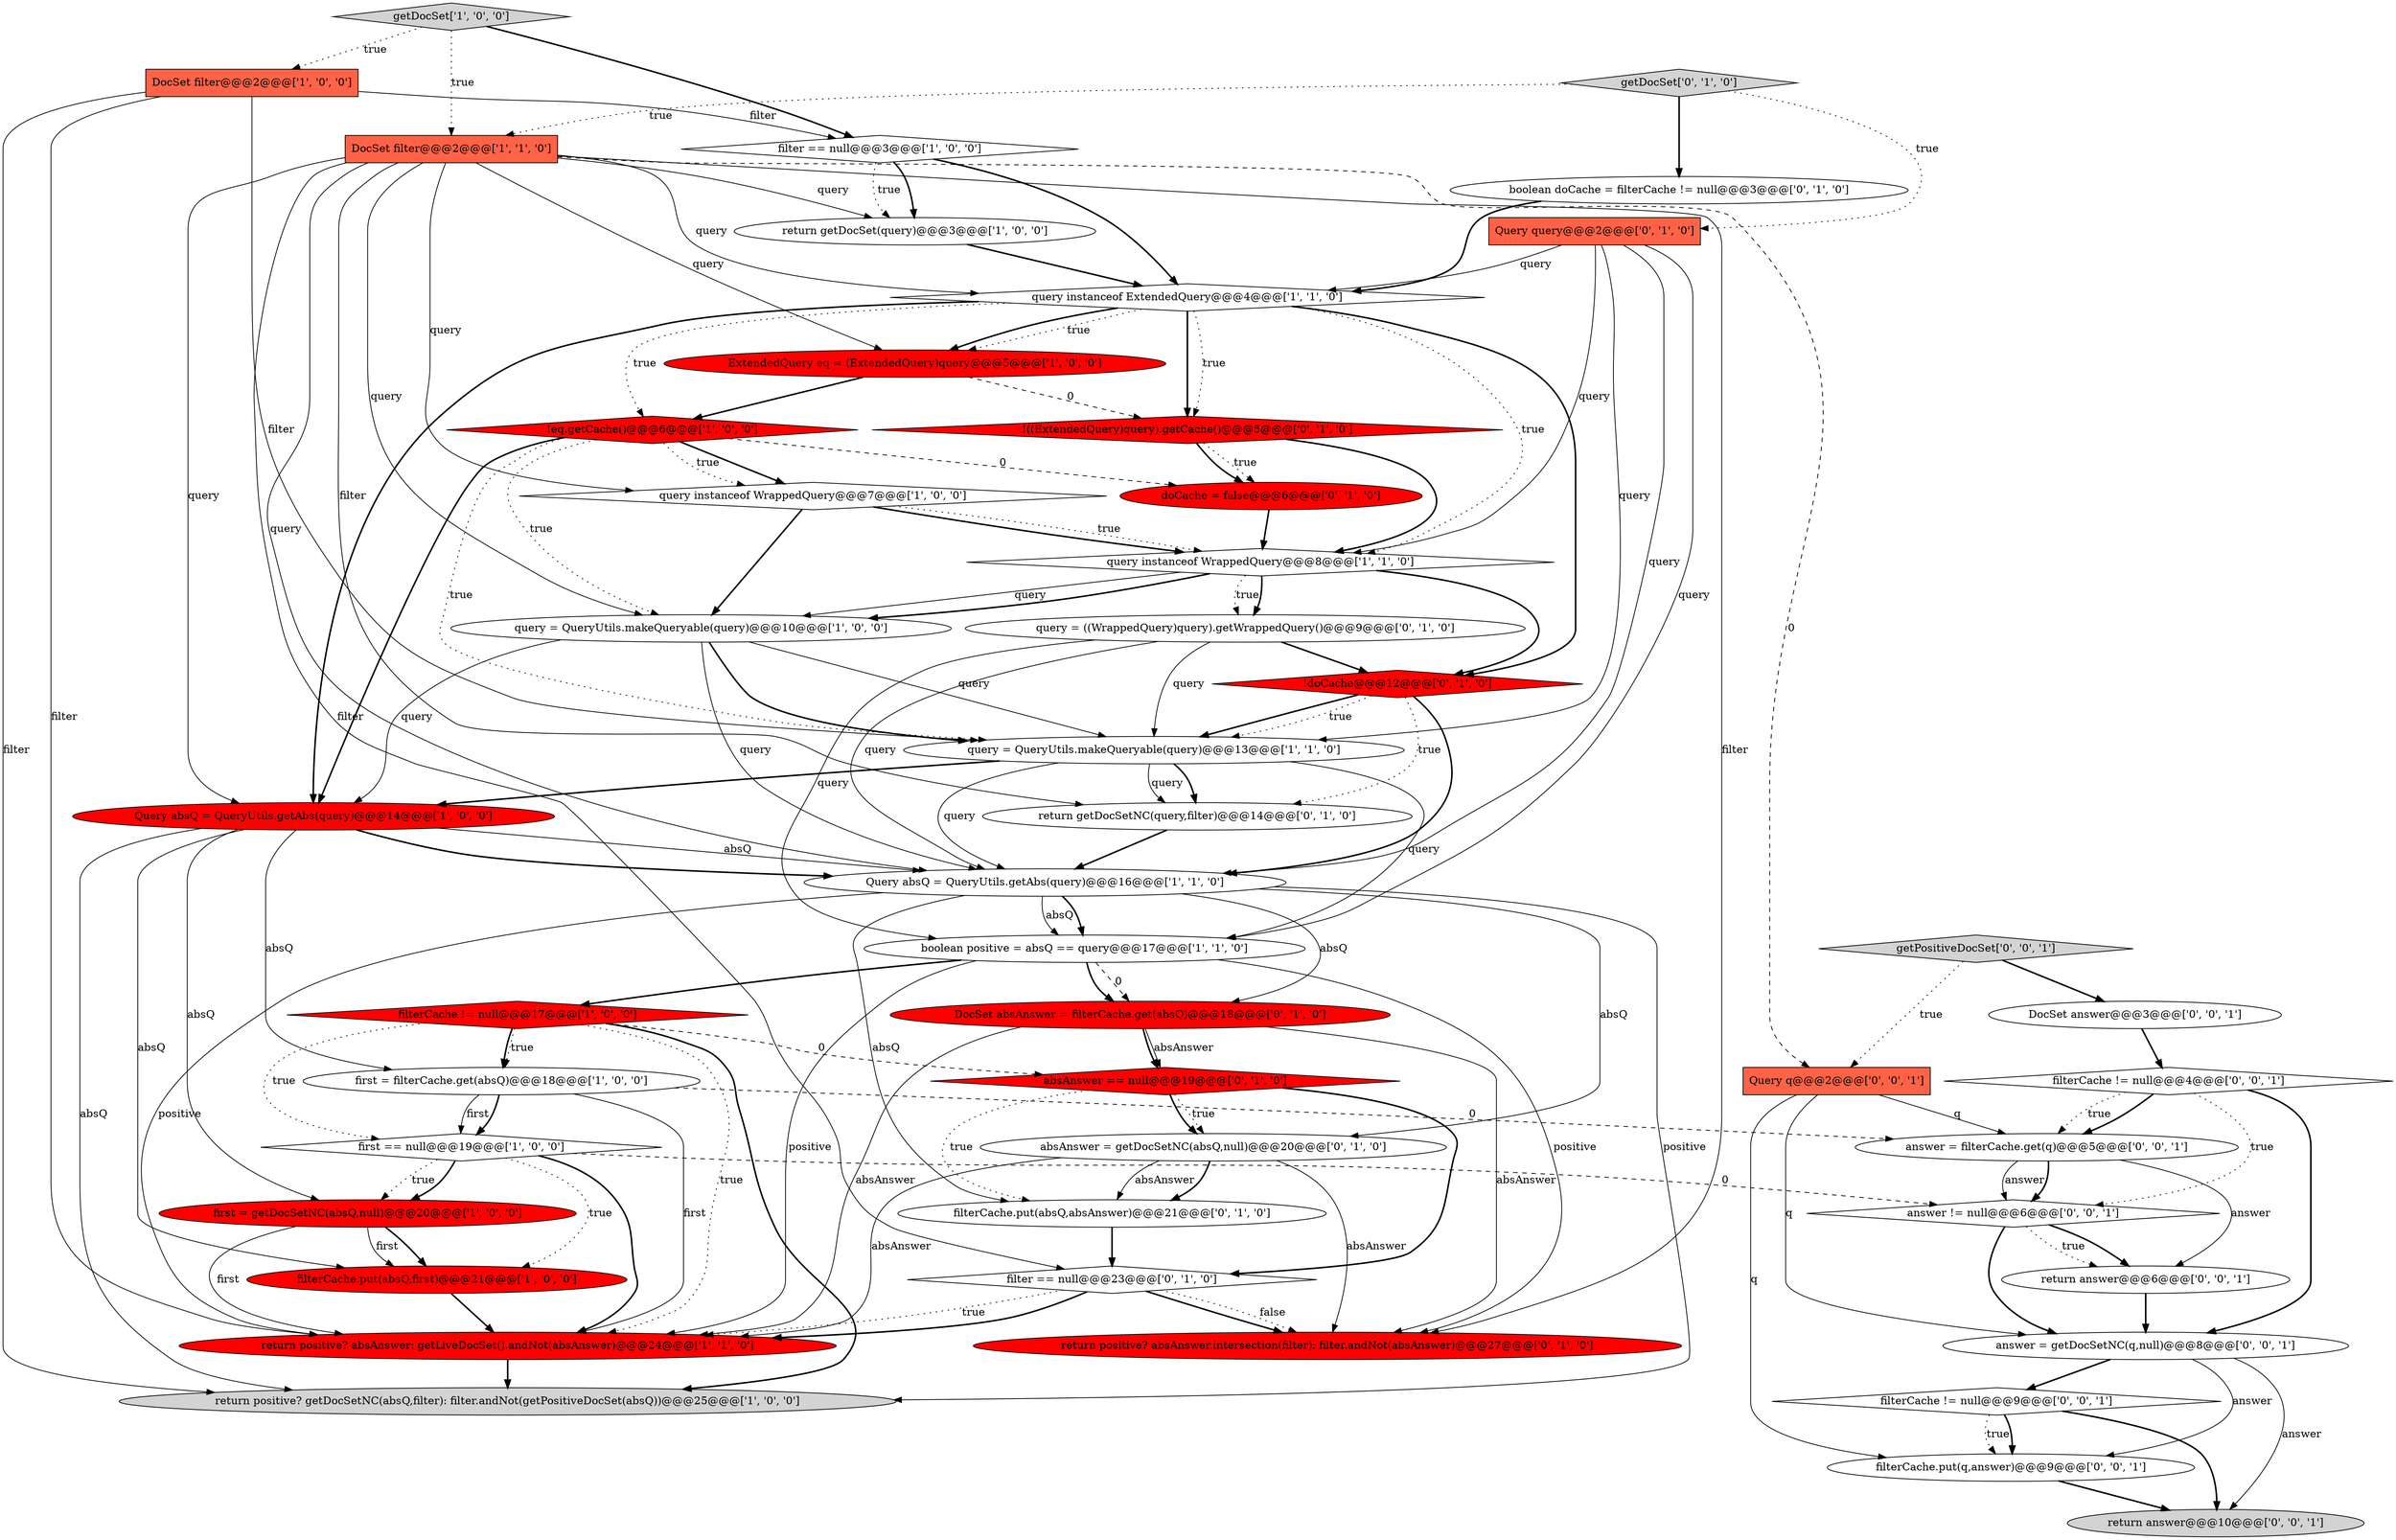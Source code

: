 digraph {
19 [style = filled, label = "query instanceof WrappedQuery@@@7@@@['1', '0', '0']", fillcolor = white, shape = diamond image = "AAA0AAABBB1BBB"];
6 [style = filled, label = "ExtendedQuery eq = (ExtendedQuery)query@@@5@@@['1', '0', '0']", fillcolor = red, shape = ellipse image = "AAA1AAABBB1BBB"];
10 [style = filled, label = "Query absQ = QueryUtils.getAbs(query)@@@14@@@['1', '0', '0']", fillcolor = red, shape = ellipse image = "AAA1AAABBB1BBB"];
34 [style = filled, label = "!((ExtendedQuery)query).getCache()@@@5@@@['0', '1', '0']", fillcolor = red, shape = diamond image = "AAA1AAABBB2BBB"];
30 [style = filled, label = "absAnswer == null@@@19@@@['0', '1', '0']", fillcolor = red, shape = diamond image = "AAA1AAABBB2BBB"];
21 [style = filled, label = "query instanceof ExtendedQuery@@@4@@@['1', '1', '0']", fillcolor = white, shape = diamond image = "AAA0AAABBB1BBB"];
46 [style = filled, label = "answer = filterCache.get(q)@@@5@@@['0', '0', '1']", fillcolor = white, shape = ellipse image = "AAA0AAABBB3BBB"];
24 [style = filled, label = "absAnswer = getDocSetNC(absQ,null)@@@20@@@['0', '1', '0']", fillcolor = white, shape = ellipse image = "AAA0AAABBB2BBB"];
45 [style = filled, label = "answer != null@@@6@@@['0', '0', '1']", fillcolor = white, shape = diamond image = "AAA0AAABBB3BBB"];
29 [style = filled, label = "doCache = false@@@6@@@['0', '1', '0']", fillcolor = red, shape = ellipse image = "AAA1AAABBB2BBB"];
15 [style = filled, label = "filterCache.put(absQ,first)@@@21@@@['1', '0', '0']", fillcolor = red, shape = ellipse image = "AAA1AAABBB1BBB"];
31 [style = filled, label = "filterCache.put(absQ,absAnswer)@@@21@@@['0', '1', '0']", fillcolor = white, shape = ellipse image = "AAA0AAABBB2BBB"];
18 [style = filled, label = "first == null@@@19@@@['1', '0', '0']", fillcolor = white, shape = diamond image = "AAA0AAABBB1BBB"];
14 [style = filled, label = "DocSet filter@@@2@@@['1', '1', '0']", fillcolor = tomato, shape = box image = "AAA0AAABBB1BBB"];
5 [style = filled, label = "first = getDocSetNC(absQ,null)@@@20@@@['1', '0', '0']", fillcolor = red, shape = ellipse image = "AAA1AAABBB1BBB"];
16 [style = filled, label = "!eq.getCache()@@@6@@@['1', '0', '0']", fillcolor = red, shape = diamond image = "AAA1AAABBB1BBB"];
23 [style = filled, label = "getDocSet['0', '1', '0']", fillcolor = lightgray, shape = diamond image = "AAA0AAABBB2BBB"];
17 [style = filled, label = "first = filterCache.get(absQ)@@@18@@@['1', '0', '0']", fillcolor = white, shape = ellipse image = "AAA0AAABBB1BBB"];
36 [style = filled, label = "Query q@@@2@@@['0', '0', '1']", fillcolor = tomato, shape = box image = "AAA0AAABBB3BBB"];
11 [style = filled, label = "getDocSet['1', '0', '0']", fillcolor = lightgray, shape = diamond image = "AAA0AAABBB1BBB"];
9 [style = filled, label = "query instanceof WrappedQuery@@@8@@@['1', '1', '0']", fillcolor = white, shape = diamond image = "AAA0AAABBB1BBB"];
40 [style = filled, label = "answer = getDocSetNC(q,null)@@@8@@@['0', '0', '1']", fillcolor = white, shape = ellipse image = "AAA0AAABBB3BBB"];
1 [style = filled, label = "query = QueryUtils.makeQueryable(query)@@@13@@@['1', '1', '0']", fillcolor = white, shape = ellipse image = "AAA0AAABBB1BBB"];
20 [style = filled, label = "query = QueryUtils.makeQueryable(query)@@@10@@@['1', '0', '0']", fillcolor = white, shape = ellipse image = "AAA0AAABBB1BBB"];
43 [style = filled, label = "DocSet answer@@@3@@@['0', '0', '1']", fillcolor = white, shape = ellipse image = "AAA0AAABBB3BBB"];
8 [style = filled, label = "return getDocSet(query)@@@3@@@['1', '0', '0']", fillcolor = white, shape = ellipse image = "AAA0AAABBB1BBB"];
22 [style = filled, label = "Query query@@@2@@@['0', '1', '0']", fillcolor = tomato, shape = box image = "AAA0AAABBB2BBB"];
32 [style = filled, label = "filter == null@@@23@@@['0', '1', '0']", fillcolor = white, shape = diamond image = "AAA0AAABBB2BBB"];
13 [style = filled, label = "Query absQ = QueryUtils.getAbs(query)@@@16@@@['1', '1', '0']", fillcolor = white, shape = ellipse image = "AAA0AAABBB1BBB"];
33 [style = filled, label = "return positive? absAnswer.intersection(filter): filter.andNot(absAnswer)@@@27@@@['0', '1', '0']", fillcolor = red, shape = ellipse image = "AAA1AAABBB2BBB"];
4 [style = filled, label = "DocSet filter@@@2@@@['1', '0', '0']", fillcolor = tomato, shape = box image = "AAA0AAABBB1BBB"];
25 [style = filled, label = "query = ((WrappedQuery)query).getWrappedQuery()@@@9@@@['0', '1', '0']", fillcolor = white, shape = ellipse image = "AAA0AAABBB2BBB"];
39 [style = filled, label = "return answer@@@10@@@['0', '0', '1']", fillcolor = lightgray, shape = ellipse image = "AAA0AAABBB3BBB"];
35 [style = filled, label = "return getDocSetNC(query,filter)@@@14@@@['0', '1', '0']", fillcolor = white, shape = ellipse image = "AAA0AAABBB2BBB"];
41 [style = filled, label = "getPositiveDocSet['0', '0', '1']", fillcolor = lightgray, shape = diamond image = "AAA0AAABBB3BBB"];
3 [style = filled, label = "filterCache != null@@@17@@@['1', '0', '0']", fillcolor = red, shape = diamond image = "AAA1AAABBB1BBB"];
26 [style = filled, label = "DocSet absAnswer = filterCache.get(absQ)@@@18@@@['0', '1', '0']", fillcolor = red, shape = ellipse image = "AAA1AAABBB2BBB"];
28 [style = filled, label = "boolean doCache = filterCache != null@@@3@@@['0', '1', '0']", fillcolor = white, shape = ellipse image = "AAA0AAABBB2BBB"];
2 [style = filled, label = "boolean positive = absQ == query@@@17@@@['1', '1', '0']", fillcolor = white, shape = ellipse image = "AAA0AAABBB1BBB"];
0 [style = filled, label = "filter == null@@@3@@@['1', '0', '0']", fillcolor = white, shape = diamond image = "AAA0AAABBB1BBB"];
27 [style = filled, label = "!doCache@@@12@@@['0', '1', '0']", fillcolor = red, shape = diamond image = "AAA1AAABBB2BBB"];
44 [style = filled, label = "filterCache != null@@@4@@@['0', '0', '1']", fillcolor = white, shape = diamond image = "AAA0AAABBB3BBB"];
42 [style = filled, label = "return answer@@@6@@@['0', '0', '1']", fillcolor = white, shape = ellipse image = "AAA0AAABBB3BBB"];
7 [style = filled, label = "return positive? absAnswer: getLiveDocSet().andNot(absAnswer)@@@24@@@['1', '1', '0']", fillcolor = red, shape = ellipse image = "AAA1AAABBB1BBB"];
12 [style = filled, label = "return positive? getDocSetNC(absQ,filter): filter.andNot(getPositiveDocSet(absQ))@@@25@@@['1', '0', '0']", fillcolor = lightgray, shape = ellipse image = "AAA0AAABBB1BBB"];
38 [style = filled, label = "filterCache.put(q,answer)@@@9@@@['0', '0', '1']", fillcolor = white, shape = ellipse image = "AAA0AAABBB3BBB"];
37 [style = filled, label = "filterCache != null@@@9@@@['0', '0', '1']", fillcolor = white, shape = diamond image = "AAA0AAABBB3BBB"];
27->13 [style = bold, label=""];
24->33 [style = solid, label="absAnswer"];
21->10 [style = bold, label=""];
27->1 [style = dotted, label="true"];
2->26 [style = bold, label=""];
34->9 [style = bold, label=""];
23->22 [style = dotted, label="true"];
14->13 [style = solid, label="query"];
18->15 [style = dotted, label="true"];
34->29 [style = dotted, label="true"];
5->15 [style = bold, label=""];
16->20 [style = dotted, label="true"];
14->19 [style = solid, label="query"];
6->34 [style = dashed, label="0"];
14->8 [style = solid, label="query"];
1->13 [style = solid, label="query"];
2->7 [style = solid, label="positive"];
38->39 [style = bold, label=""];
14->21 [style = solid, label="query"];
13->12 [style = solid, label="positive"];
17->18 [style = solid, label="first"];
41->36 [style = dotted, label="true"];
23->28 [style = bold, label=""];
44->46 [style = bold, label=""];
37->38 [style = dotted, label="true"];
36->40 [style = solid, label="q"];
28->21 [style = bold, label=""];
25->13 [style = solid, label="query"];
19->9 [style = bold, label=""];
37->38 [style = bold, label=""];
17->46 [style = dashed, label="0"];
46->45 [style = solid, label="answer"];
0->8 [style = bold, label=""];
45->42 [style = bold, label=""];
45->42 [style = dotted, label="true"];
14->10 [style = solid, label="query"];
2->26 [style = dashed, label="0"];
24->31 [style = solid, label="absAnswer"];
22->21 [style = solid, label="query"];
27->35 [style = dotted, label="true"];
22->9 [style = solid, label="query"];
43->44 [style = bold, label=""];
5->15 [style = solid, label="first"];
13->2 [style = solid, label="absQ"];
40->37 [style = bold, label=""];
5->7 [style = solid, label="first"];
3->7 [style = dotted, label="true"];
40->38 [style = solid, label="answer"];
24->7 [style = solid, label="absAnswer"];
14->32 [style = solid, label="filter"];
44->46 [style = dotted, label="true"];
19->20 [style = bold, label=""];
11->14 [style = dotted, label="true"];
14->6 [style = solid, label="query"];
1->35 [style = bold, label=""];
25->2 [style = solid, label="query"];
0->21 [style = bold, label=""];
32->7 [style = bold, label=""];
18->45 [style = dashed, label="0"];
16->19 [style = bold, label=""];
46->42 [style = solid, label="answer"];
42->40 [style = bold, label=""];
9->20 [style = solid, label="query"];
10->5 [style = solid, label="absQ"];
22->13 [style = solid, label="query"];
0->8 [style = dotted, label="true"];
1->35 [style = solid, label="query"];
25->27 [style = bold, label=""];
23->14 [style = dotted, label="true"];
21->9 [style = dotted, label="true"];
17->7 [style = solid, label="first"];
16->1 [style = dotted, label="true"];
4->1 [style = solid, label="filter"];
1->2 [style = solid, label="query"];
3->18 [style = dotted, label="true"];
19->9 [style = dotted, label="true"];
3->17 [style = dotted, label="true"];
18->5 [style = dotted, label="true"];
21->16 [style = dotted, label="true"];
18->7 [style = bold, label=""];
22->1 [style = solid, label="query"];
41->43 [style = bold, label=""];
13->31 [style = solid, label="absQ"];
21->6 [style = dotted, label="true"];
44->45 [style = dotted, label="true"];
22->2 [style = solid, label="query"];
34->29 [style = bold, label=""];
30->24 [style = bold, label=""];
3->30 [style = dashed, label="0"];
4->7 [style = solid, label="filter"];
21->27 [style = bold, label=""];
31->32 [style = bold, label=""];
4->12 [style = solid, label="filter"];
2->3 [style = bold, label=""];
21->34 [style = bold, label=""];
32->7 [style = dotted, label="true"];
30->32 [style = bold, label=""];
9->20 [style = bold, label=""];
36->38 [style = solid, label="q"];
11->4 [style = dotted, label="true"];
20->1 [style = bold, label=""];
3->12 [style = bold, label=""];
20->10 [style = solid, label="query"];
32->33 [style = bold, label=""];
9->27 [style = bold, label=""];
14->33 [style = solid, label="filter"];
10->13 [style = bold, label=""];
24->31 [style = bold, label=""];
10->12 [style = solid, label="absQ"];
26->7 [style = solid, label="absAnswer"];
13->26 [style = solid, label="absQ"];
3->17 [style = bold, label=""];
10->13 [style = solid, label="absQ"];
40->39 [style = solid, label="answer"];
26->30 [style = solid, label="absAnswer"];
26->33 [style = solid, label="absAnswer"];
37->39 [style = bold, label=""];
30->31 [style = dotted, label="true"];
45->40 [style = bold, label=""];
4->0 [style = solid, label="filter"];
32->33 [style = dotted, label="false"];
13->2 [style = bold, label=""];
16->19 [style = dotted, label="true"];
27->1 [style = bold, label=""];
30->24 [style = dotted, label="true"];
15->7 [style = bold, label=""];
21->6 [style = bold, label=""];
16->10 [style = bold, label=""];
7->12 [style = bold, label=""];
14->20 [style = solid, label="query"];
29->9 [style = bold, label=""];
44->40 [style = bold, label=""];
21->34 [style = dotted, label="true"];
20->1 [style = solid, label="query"];
20->13 [style = solid, label="query"];
14->36 [style = dashed, label="0"];
25->1 [style = solid, label="query"];
9->25 [style = dotted, label="true"];
10->15 [style = solid, label="absQ"];
26->30 [style = bold, label=""];
11->0 [style = bold, label=""];
10->17 [style = solid, label="absQ"];
6->16 [style = bold, label=""];
18->5 [style = bold, label=""];
9->25 [style = bold, label=""];
2->33 [style = solid, label="positive"];
16->29 [style = dashed, label="0"];
14->35 [style = solid, label="filter"];
8->21 [style = bold, label=""];
46->45 [style = bold, label=""];
13->24 [style = solid, label="absQ"];
35->13 [style = bold, label=""];
36->46 [style = solid, label="q"];
1->10 [style = bold, label=""];
17->18 [style = bold, label=""];
13->7 [style = solid, label="positive"];
}
